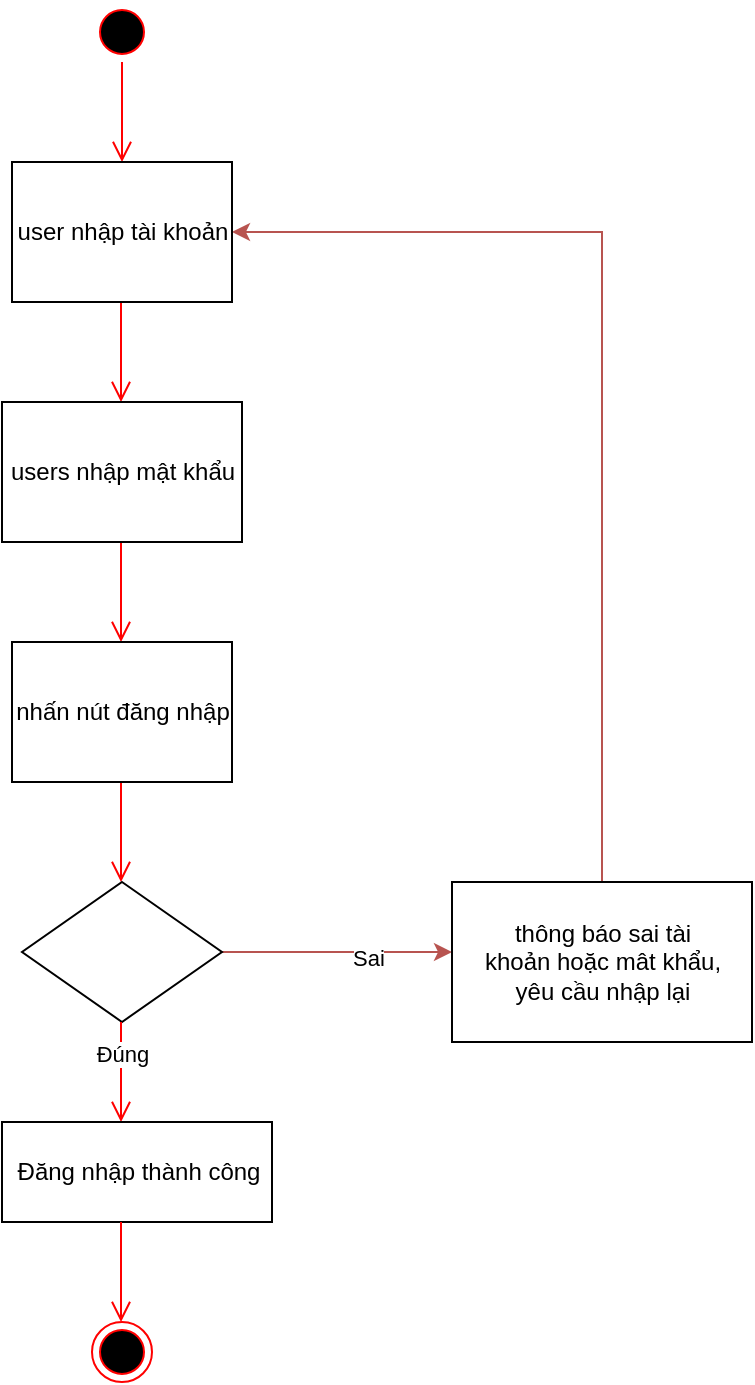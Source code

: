 <mxfile version="13.10.0" type="github">
  <diagram id="if6Sdn1kFtCpr3i0YmzA" name="Page-1">
    <mxGraphModel dx="1038" dy="585" grid="1" gridSize="10" guides="1" tooltips="1" connect="1" arrows="1" fold="1" page="1" pageScale="1" pageWidth="850" pageHeight="1100" math="0" shadow="0">
      <root>
        <mxCell id="0" />
        <mxCell id="1" parent="0" />
        <mxCell id="ZkDqbu-DldPJky1-AghM-1" value="" style="ellipse;html=1;shape=startState;fillColor=#000000;strokeColor=#ff0000;" parent="1" vertex="1">
          <mxGeometry x="340" y="30" width="30" height="30" as="geometry" />
        </mxCell>
        <mxCell id="ZkDqbu-DldPJky1-AghM-2" value="" style="edgeStyle=orthogonalEdgeStyle;html=1;verticalAlign=bottom;endArrow=open;endSize=8;strokeColor=#ff0000;" parent="1" source="ZkDqbu-DldPJky1-AghM-1" edge="1">
          <mxGeometry relative="1" as="geometry">
            <mxPoint x="355" y="110" as="targetPoint" />
          </mxGeometry>
        </mxCell>
        <mxCell id="ZkDqbu-DldPJky1-AghM-19" value="" style="edgeStyle=orthogonalEdgeStyle;html=1;verticalAlign=bottom;endArrow=open;endSize=8;strokeColor=#ff0000;" parent="1" edge="1">
          <mxGeometry relative="1" as="geometry">
            <mxPoint x="354.5" y="230" as="targetPoint" />
            <mxPoint x="354.5" y="180" as="sourcePoint" />
          </mxGeometry>
        </mxCell>
        <mxCell id="ZkDqbu-DldPJky1-AghM-21" value="" style="edgeStyle=orthogonalEdgeStyle;html=1;verticalAlign=bottom;endArrow=open;endSize=8;strokeColor=#ff0000;" parent="1" edge="1">
          <mxGeometry relative="1" as="geometry">
            <mxPoint x="354.5" y="350" as="targetPoint" />
            <mxPoint x="354.5" y="300" as="sourcePoint" />
          </mxGeometry>
        </mxCell>
        <mxCell id="ZkDqbu-DldPJky1-AghM-23" value="" style="edgeStyle=orthogonalEdgeStyle;html=1;verticalAlign=bottom;endArrow=open;endSize=8;strokeColor=#ff0000;" parent="1" edge="1">
          <mxGeometry relative="1" as="geometry">
            <mxPoint x="354.5" y="470" as="targetPoint" />
            <mxPoint x="354.5" y="420" as="sourcePoint" />
          </mxGeometry>
        </mxCell>
        <mxCell id="ZkDqbu-DldPJky1-AghM-30" value="" style="edgeStyle=orthogonalEdgeStyle;rounded=0;orthogonalLoop=1;jettySize=auto;html=1;fillColor=#f8cecc;strokeColor=#b85450;" parent="1" source="ZkDqbu-DldPJky1-AghM-24" edge="1">
          <mxGeometry relative="1" as="geometry">
            <mxPoint x="520" y="505" as="targetPoint" />
          </mxGeometry>
        </mxCell>
        <mxCell id="ZkDqbu-DldPJky1-AghM-32" value="Sai" style="edgeLabel;html=1;align=center;verticalAlign=middle;resizable=0;points=[];" parent="ZkDqbu-DldPJky1-AghM-30" vertex="1" connectable="0">
          <mxGeometry x="0.263" y="-2" relative="1" as="geometry">
            <mxPoint as="offset" />
          </mxGeometry>
        </mxCell>
        <mxCell id="ZkDqbu-DldPJky1-AghM-24" value="" style="rhombus;" parent="1" vertex="1">
          <mxGeometry x="305" y="470" width="100" height="70" as="geometry" />
        </mxCell>
        <mxCell id="ZkDqbu-DldPJky1-AghM-28" value="Đúng" style="edgeStyle=orthogonalEdgeStyle;html=1;verticalAlign=bottom;endArrow=open;endSize=8;strokeColor=#ff0000;" parent="1" edge="1">
          <mxGeometry relative="1" as="geometry">
            <mxPoint x="354.5" y="590" as="targetPoint" />
            <mxPoint x="354.5" y="540" as="sourcePoint" />
          </mxGeometry>
        </mxCell>
        <mxCell id="ZkDqbu-DldPJky1-AghM-31" style="edgeStyle=orthogonalEdgeStyle;rounded=0;orthogonalLoop=1;jettySize=auto;html=1;exitX=0.5;exitY=0;exitDx=0;exitDy=0;entryX=1;entryY=0.5;entryDx=0;entryDy=0;fillColor=#f8cecc;strokeColor=#b85450;" parent="1" source="ZkDqbu-DldPJky1-AghM-39" target="ZkDqbu-DldPJky1-AghM-36" edge="1">
          <mxGeometry relative="1" as="geometry">
            <mxPoint x="590" y="470" as="sourcePoint" />
            <mxPoint x="425" y="145" as="targetPoint" />
          </mxGeometry>
        </mxCell>
        <mxCell id="ZkDqbu-DldPJky1-AghM-33" value="" style="ellipse;html=1;shape=endState;fillColor=#000000;strokeColor=#ff0000;" parent="1" vertex="1">
          <mxGeometry x="340" y="690" width="30" height="30" as="geometry" />
        </mxCell>
        <mxCell id="ZkDqbu-DldPJky1-AghM-36" value="user nhập tài khoản" style="html=1;" parent="1" vertex="1">
          <mxGeometry x="300" y="110" width="110" height="70" as="geometry" />
        </mxCell>
        <mxCell id="ZkDqbu-DldPJky1-AghM-37" value="users nhập mật khẩu" style="html=1;" parent="1" vertex="1">
          <mxGeometry x="295" y="230" width="120" height="70" as="geometry" />
        </mxCell>
        <mxCell id="ZkDqbu-DldPJky1-AghM-38" value="&lt;span&gt;nhấn nút đăng nhập&lt;/span&gt;" style="html=1;" parent="1" vertex="1">
          <mxGeometry x="300" y="350" width="110" height="70" as="geometry" />
        </mxCell>
        <mxCell id="ZkDqbu-DldPJky1-AghM-39" value="thông báo sai tài&lt;br&gt;khoản hoặc mât khẩu,&lt;br&gt;yêu cầu nhập lại" style="html=1;" parent="1" vertex="1">
          <mxGeometry x="520" y="470" width="150" height="80" as="geometry" />
        </mxCell>
        <mxCell id="ZkDqbu-DldPJky1-AghM-42" value="&lt;span&gt;Đăng nhập thành công&lt;/span&gt;" style="html=1;" parent="1" vertex="1">
          <mxGeometry x="295" y="590" width="135" height="50" as="geometry" />
        </mxCell>
        <mxCell id="yXUpZ27uvTiwlJwHbF_9-3" value="" style="edgeStyle=orthogonalEdgeStyle;html=1;verticalAlign=bottom;endArrow=open;endSize=8;strokeColor=#ff0000;" edge="1" parent="1">
          <mxGeometry relative="1" as="geometry">
            <mxPoint x="354.5" y="690" as="targetPoint" />
            <mxPoint x="354.5" y="640" as="sourcePoint" />
          </mxGeometry>
        </mxCell>
      </root>
    </mxGraphModel>
  </diagram>
</mxfile>
